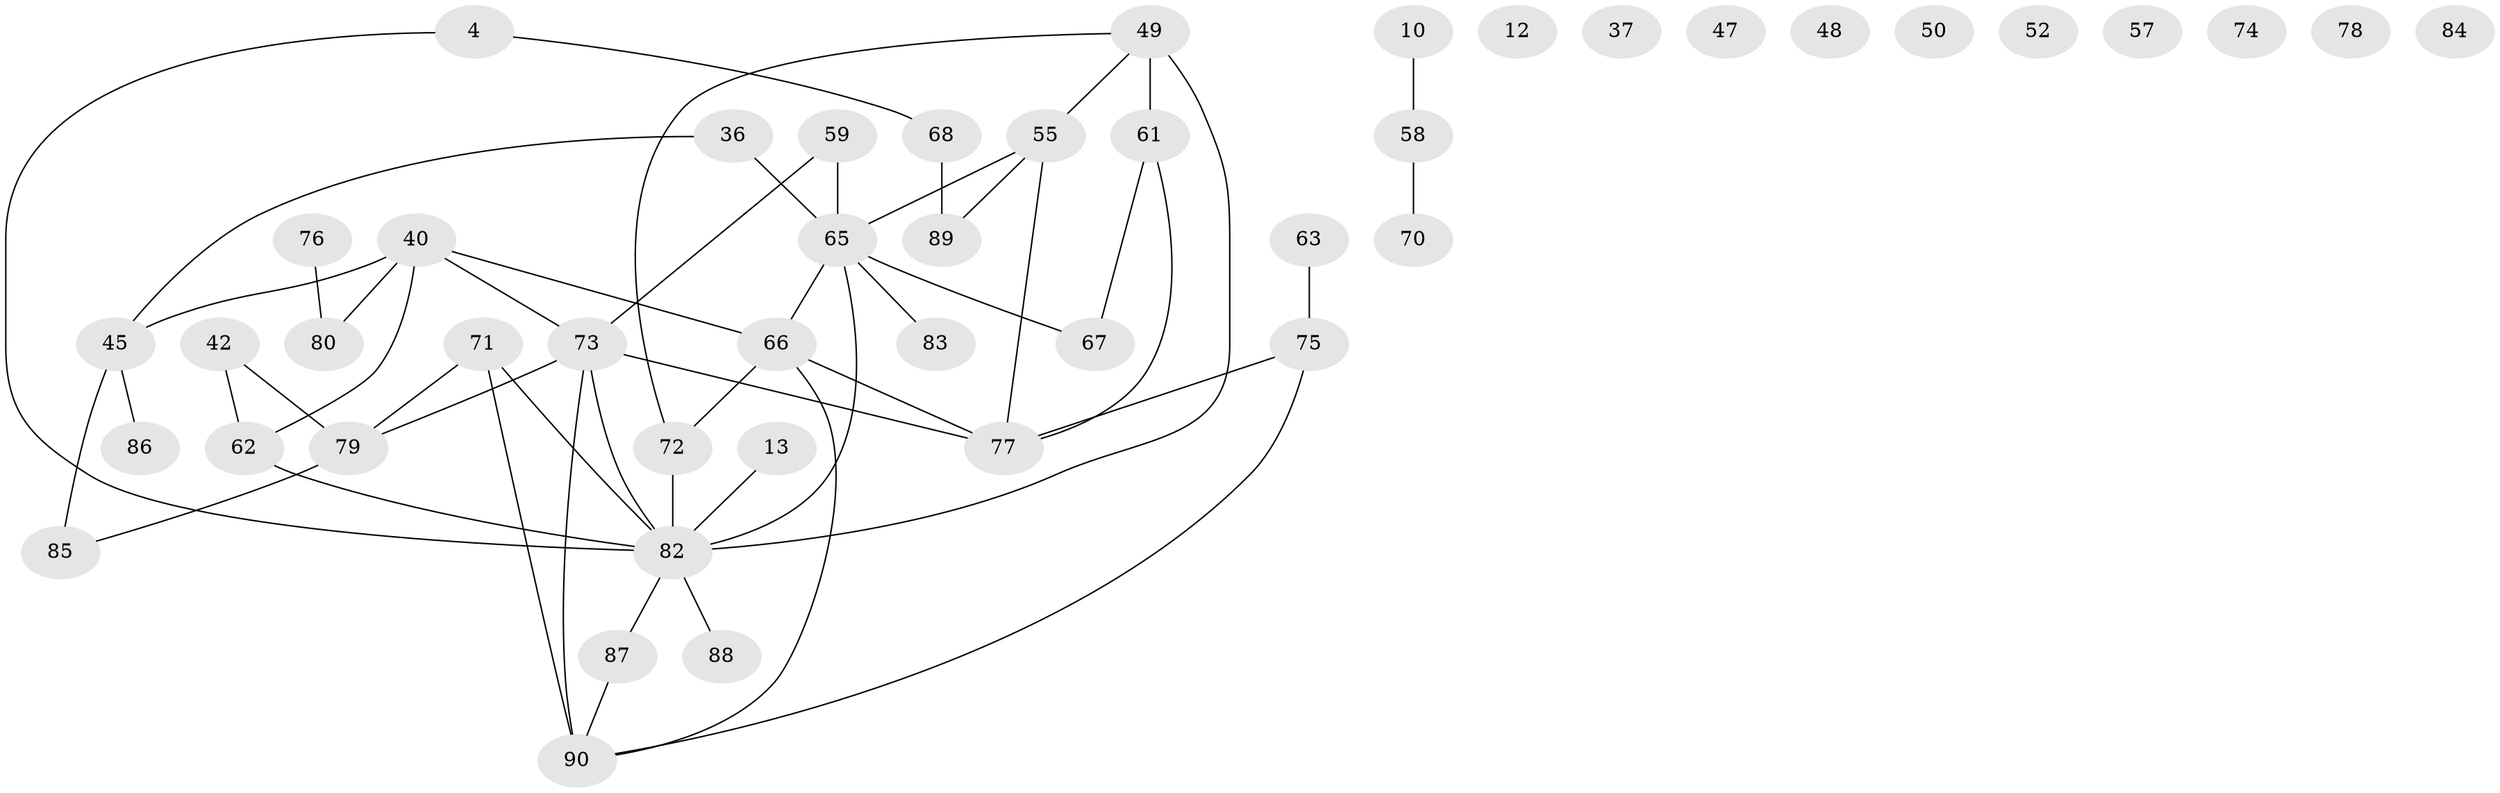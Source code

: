 // original degree distribution, {3: 0.17777777777777778, 4: 0.1, 2: 0.26666666666666666, 1: 0.2, 5: 0.1111111111111111, 0: 0.1111111111111111, 6: 0.03333333333333333}
// Generated by graph-tools (version 1.1) at 2025/43/03/04/25 21:43:06]
// undirected, 45 vertices, 52 edges
graph export_dot {
graph [start="1"]
  node [color=gray90,style=filled];
  4;
  10;
  12;
  13;
  36;
  37;
  40;
  42 [super="+1"];
  45;
  47;
  48;
  49 [super="+39+44"];
  50;
  52;
  55;
  57;
  58;
  59;
  61 [super="+2+25+27"];
  62 [super="+38"];
  63;
  65 [super="+21+56+29"];
  66 [super="+16+23+33"];
  67;
  68;
  70;
  71;
  72 [super="+20"];
  73 [super="+6+3+64"];
  74;
  75;
  76;
  77 [super="+17+41+60"];
  78;
  79;
  80 [super="+14+35+32"];
  82 [super="+69+54+31"];
  83;
  84;
  85 [super="+8"];
  86;
  87;
  88;
  89 [super="+24"];
  90 [super="+51+81"];
  4 -- 68;
  4 -- 82;
  10 -- 58;
  13 -- 82;
  36 -- 45;
  36 -- 65;
  40 -- 45;
  40 -- 62;
  40 -- 66;
  40 -- 80;
  40 -- 73;
  42 -- 79 [weight=2];
  42 -- 62;
  45 -- 85 [weight=2];
  45 -- 86;
  49 -- 61 [weight=2];
  49 -- 72;
  49 -- 55;
  49 -- 82;
  55 -- 89;
  55 -- 77;
  55 -- 65;
  58 -- 70;
  59 -- 73;
  59 -- 65;
  61 -- 77;
  61 -- 67;
  62 -- 82;
  63 -- 75;
  65 -- 67;
  65 -- 66;
  65 -- 82 [weight=2];
  65 -- 83;
  66 -- 77;
  66 -- 90;
  66 -- 72;
  68 -- 89;
  71 -- 79;
  71 -- 82 [weight=2];
  71 -- 90;
  72 -- 82 [weight=4];
  73 -- 77 [weight=2];
  73 -- 79;
  73 -- 82 [weight=3];
  73 -- 90 [weight=2];
  75 -- 77;
  75 -- 90;
  76 -- 80;
  79 -- 85;
  82 -- 87;
  82 -- 88;
  87 -- 90;
}
